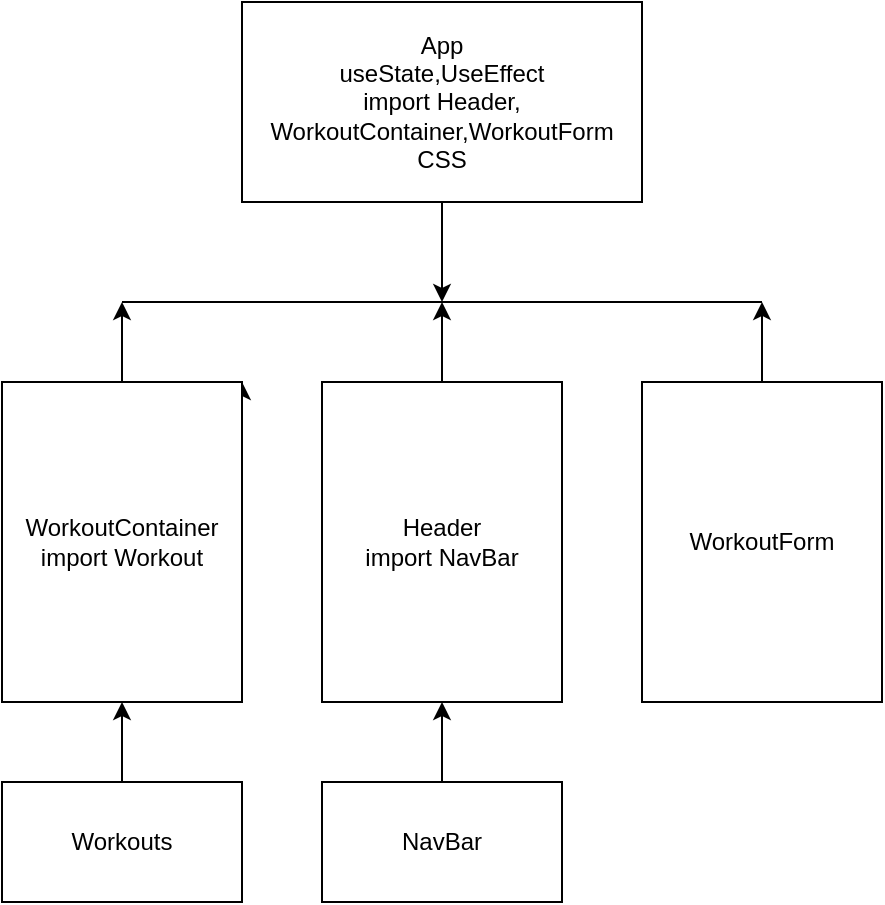 <mxfile>
    <diagram id="wRKUxSx8tqU-VlqJeafh" name="Page-1">
        <mxGraphModel dx="1421" dy="734" grid="1" gridSize="10" guides="1" tooltips="1" connect="1" arrows="1" fold="1" page="1" pageScale="1" pageWidth="850" pageHeight="1100" math="0" shadow="0">
            <root>
                <mxCell id="0"/>
                <mxCell id="1" parent="0"/>
                <mxCell id="14" style="edgeStyle=none;html=1;exitX=0.5;exitY=1;exitDx=0;exitDy=0;" parent="1" source="2" edge="1">
                    <mxGeometry relative="1" as="geometry">
                        <mxPoint x="260" y="320" as="targetPoint"/>
                    </mxGeometry>
                </mxCell>
                <mxCell id="2" value="App&lt;br&gt;useState,UseEffect&lt;br&gt;import Header, WorkoutContainer,WorkoutForm&lt;br&gt;CSS" style="rounded=0;whiteSpace=wrap;html=1;" parent="1" vertex="1">
                    <mxGeometry x="160" y="170" width="200" height="100" as="geometry"/>
                </mxCell>
                <mxCell id="7" style="edgeStyle=none;html=1;exitX=1;exitY=1;exitDx=0;exitDy=0;entryX=1;entryY=0;entryDx=0;entryDy=0;" parent="1" source="3" target="3" edge="1">
                    <mxGeometry relative="1" as="geometry">
                        <mxPoint x="160" y="310" as="targetPoint"/>
                    </mxGeometry>
                </mxCell>
                <mxCell id="18" style="edgeStyle=none;html=1;exitX=0.5;exitY=0;exitDx=0;exitDy=0;" parent="1" source="3" edge="1">
                    <mxGeometry relative="1" as="geometry">
                        <mxPoint x="100" y="320" as="targetPoint"/>
                    </mxGeometry>
                </mxCell>
                <mxCell id="3" value="WorkoutContainer&lt;br&gt;import Workout" style="rounded=0;whiteSpace=wrap;html=1;" parent="1" vertex="1">
                    <mxGeometry x="40" y="360" width="120" height="160" as="geometry"/>
                </mxCell>
                <mxCell id="20" style="edgeStyle=none;html=1;" parent="1" source="5" edge="1">
                    <mxGeometry relative="1" as="geometry">
                        <mxPoint x="420" y="320" as="targetPoint"/>
                    </mxGeometry>
                </mxCell>
                <mxCell id="5" value="WorkoutForm" style="rounded=0;whiteSpace=wrap;html=1;" parent="1" vertex="1">
                    <mxGeometry x="360" y="360" width="120" height="160" as="geometry"/>
                </mxCell>
                <mxCell id="21" style="edgeStyle=none;html=1;" parent="1" source="11" edge="1">
                    <mxGeometry relative="1" as="geometry">
                        <mxPoint x="260" y="320" as="targetPoint"/>
                    </mxGeometry>
                </mxCell>
                <mxCell id="11" value="Header&lt;br&gt;import NavBar" style="rounded=0;whiteSpace=wrap;html=1;" parent="1" vertex="1">
                    <mxGeometry x="200" y="360" width="120" height="160" as="geometry"/>
                </mxCell>
                <mxCell id="17" value="" style="endArrow=none;html=1;" parent="1" edge="1">
                    <mxGeometry width="50" height="50" relative="1" as="geometry">
                        <mxPoint x="100" y="320" as="sourcePoint"/>
                        <mxPoint x="420" y="320" as="targetPoint"/>
                        <Array as="points">
                            <mxPoint x="280" y="320"/>
                        </Array>
                    </mxGeometry>
                </mxCell>
                <mxCell id="23" value="" style="edgeStyle=none;html=1;" parent="1" source="22" target="11" edge="1">
                    <mxGeometry relative="1" as="geometry"/>
                </mxCell>
                <mxCell id="22" value="NavBar" style="rounded=0;whiteSpace=wrap;html=1;" parent="1" vertex="1">
                    <mxGeometry x="200" y="560" width="120" height="60" as="geometry"/>
                </mxCell>
                <mxCell id="25" style="edgeStyle=none;html=1;entryX=0.5;entryY=1;entryDx=0;entryDy=0;" parent="1" source="24" target="3" edge="1">
                    <mxGeometry relative="1" as="geometry"/>
                </mxCell>
                <mxCell id="24" value="Workouts" style="rounded=0;whiteSpace=wrap;html=1;" parent="1" vertex="1">
                    <mxGeometry x="40" y="560" width="120" height="60" as="geometry"/>
                </mxCell>
            </root>
        </mxGraphModel>
    </diagram>
</mxfile>
